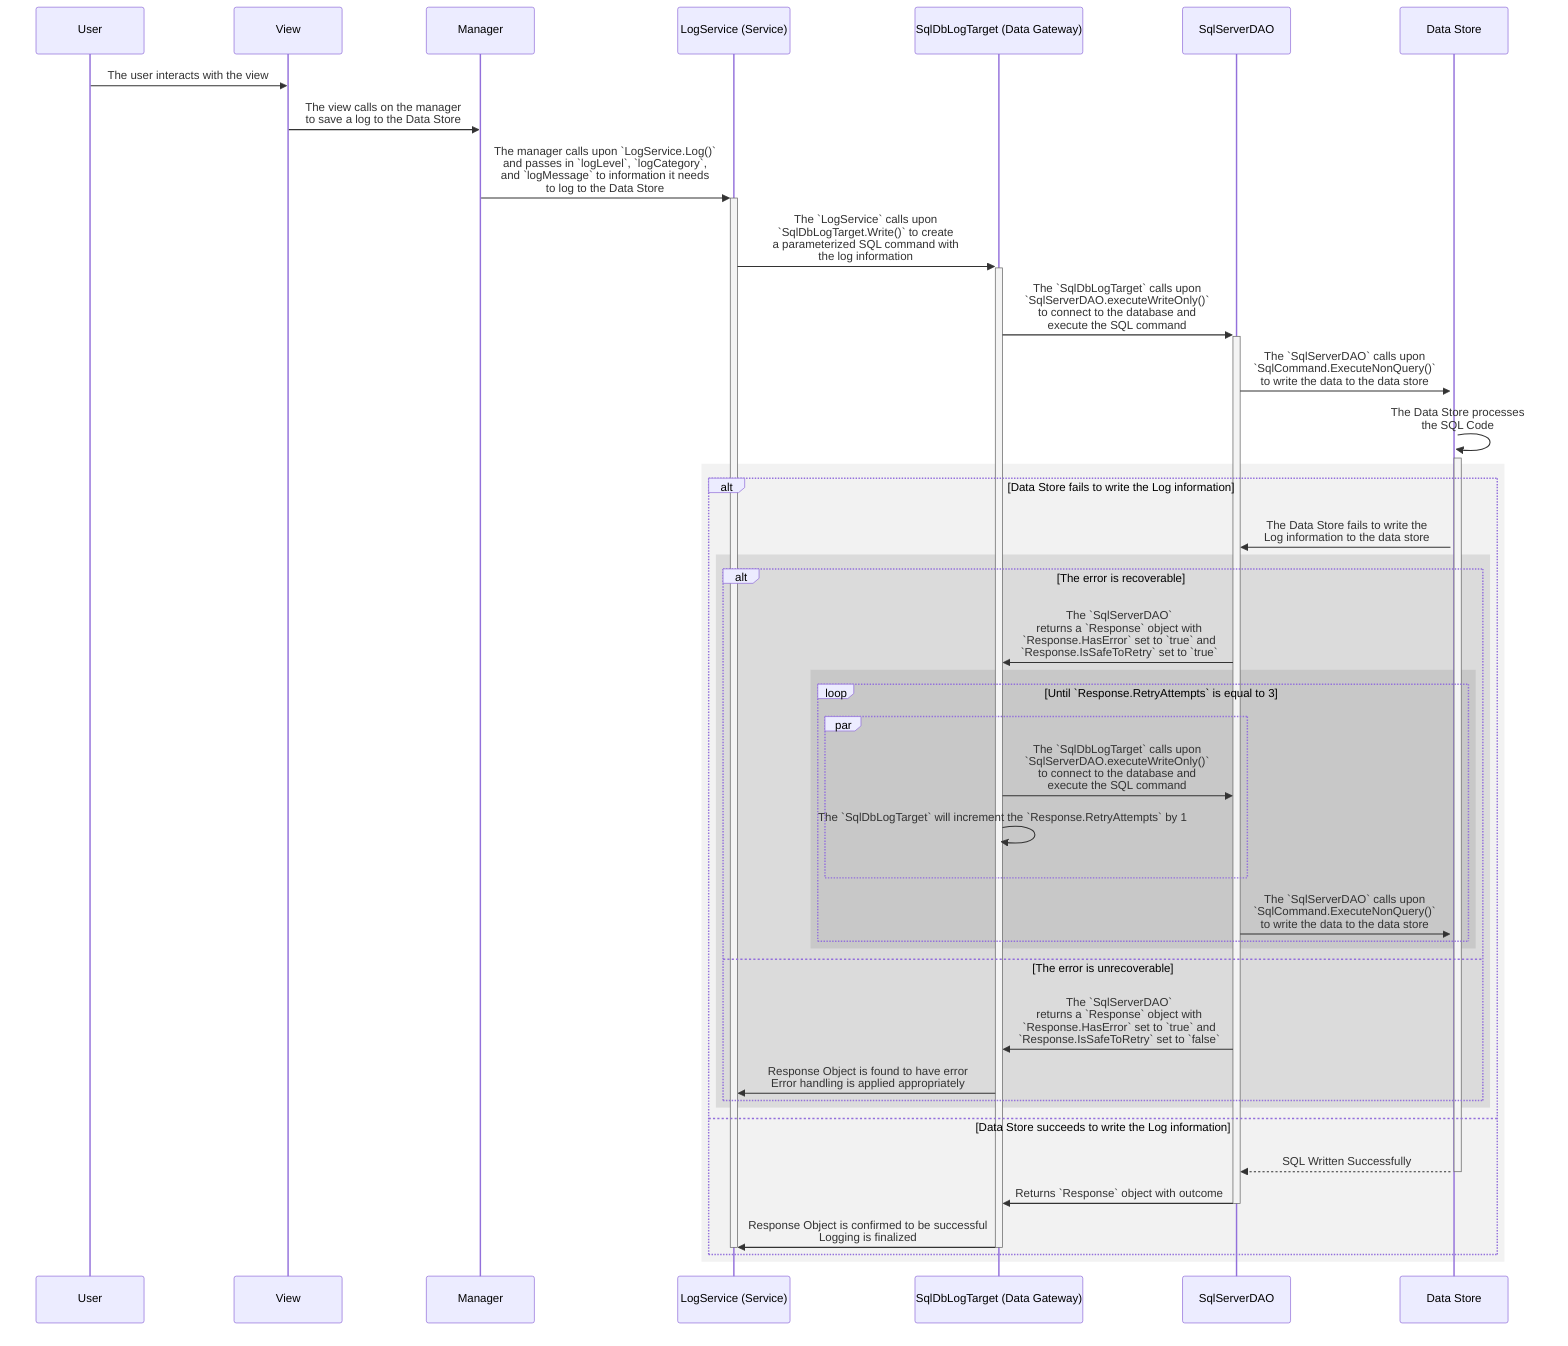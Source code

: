 sequenceDiagram
participant U as User
participant V as View
participant M as Manager
participant S as LogService (Service)
participant DG as SqlDbLogTarget (Data Gateway)
participant DA as SqlServerDAO
participant DS as Data Store

U->>V: The user interacts with the view
V->>M: The view calls on the manager<br>to save a log to the Data Store
M->>+S: The manager calls upon `LogService.Log()`<br>and passes in `logLevel`, `logCategory`,<br>and `logMessage` to information it needs<br>to log to the Data Store
S->>+DG: The `LogService` calls upon<br>`SqlDbLogTarget.Write()` to create <br> a parameterized SQL command with<br>the log information
DG->>+DA: The `SqlDbLogTarget` calls upon <br> `SqlServerDAO.executeWriteOnly()`<br>to connect to the database and<br>execute the SQL command
DA->>+DS: The `SqlServerDAO` calls upon<br>`SqlCommand.ExecuteNonQuery()`<br>to write the data to the data store
DS->>+DS: The Data Store processes<br> the SQL Code

rect rgba(127,127,127,.1)
alt Data Store fails to write the Log information
    DS->>DA: The Data Store fails to write the<br>Log information to the data store
    rect rgba(127,127,127,.2)
    alt The error is recoverable
        DA->>DG: The `SqlServerDAO`<br>returns a `Response` object with<br>`Response.HasError` set to `true` and<br>`Response.IsSafeToRetry` set to `true`
        rect rgba(127, 127, 127, 0.2)
        loop Until `Response.RetryAttempts` is equal to 3
            par
                DG->>DA: The `SqlDbLogTarget` calls upon <br> `SqlServerDAO.executeWriteOnly()`<br>to connect to the database and<br>execute the SQL command
                DG->>DG: The `SqlDbLogTarget` will increment the `Response.RetryAttempts` by 1
            end
            DA->>DS: The `SqlServerDAO` calls upon<br>`SqlCommand.ExecuteNonQuery()`<br>to write the data to the data store
        end
        end
    else The error is unrecoverable
        DA->>DG: The `SqlServerDAO`<br>returns a `Response` object with<br>`Response.HasError` set to `true` and<br>`Response.IsSafeToRetry` set to `false`
        DG->>S: Response Object is found to have error<br> Error handling is applied appropriately
    end
    end
else Data Store succeeds to write the Log information
    DS-->>-DA: SQL Written Successfully
    DA->>-DG: Returns `Response` object with outcome
    DG->>-S: Response Object is confirmed to be successful<br>Logging is finalized
    deactivate S
end
end